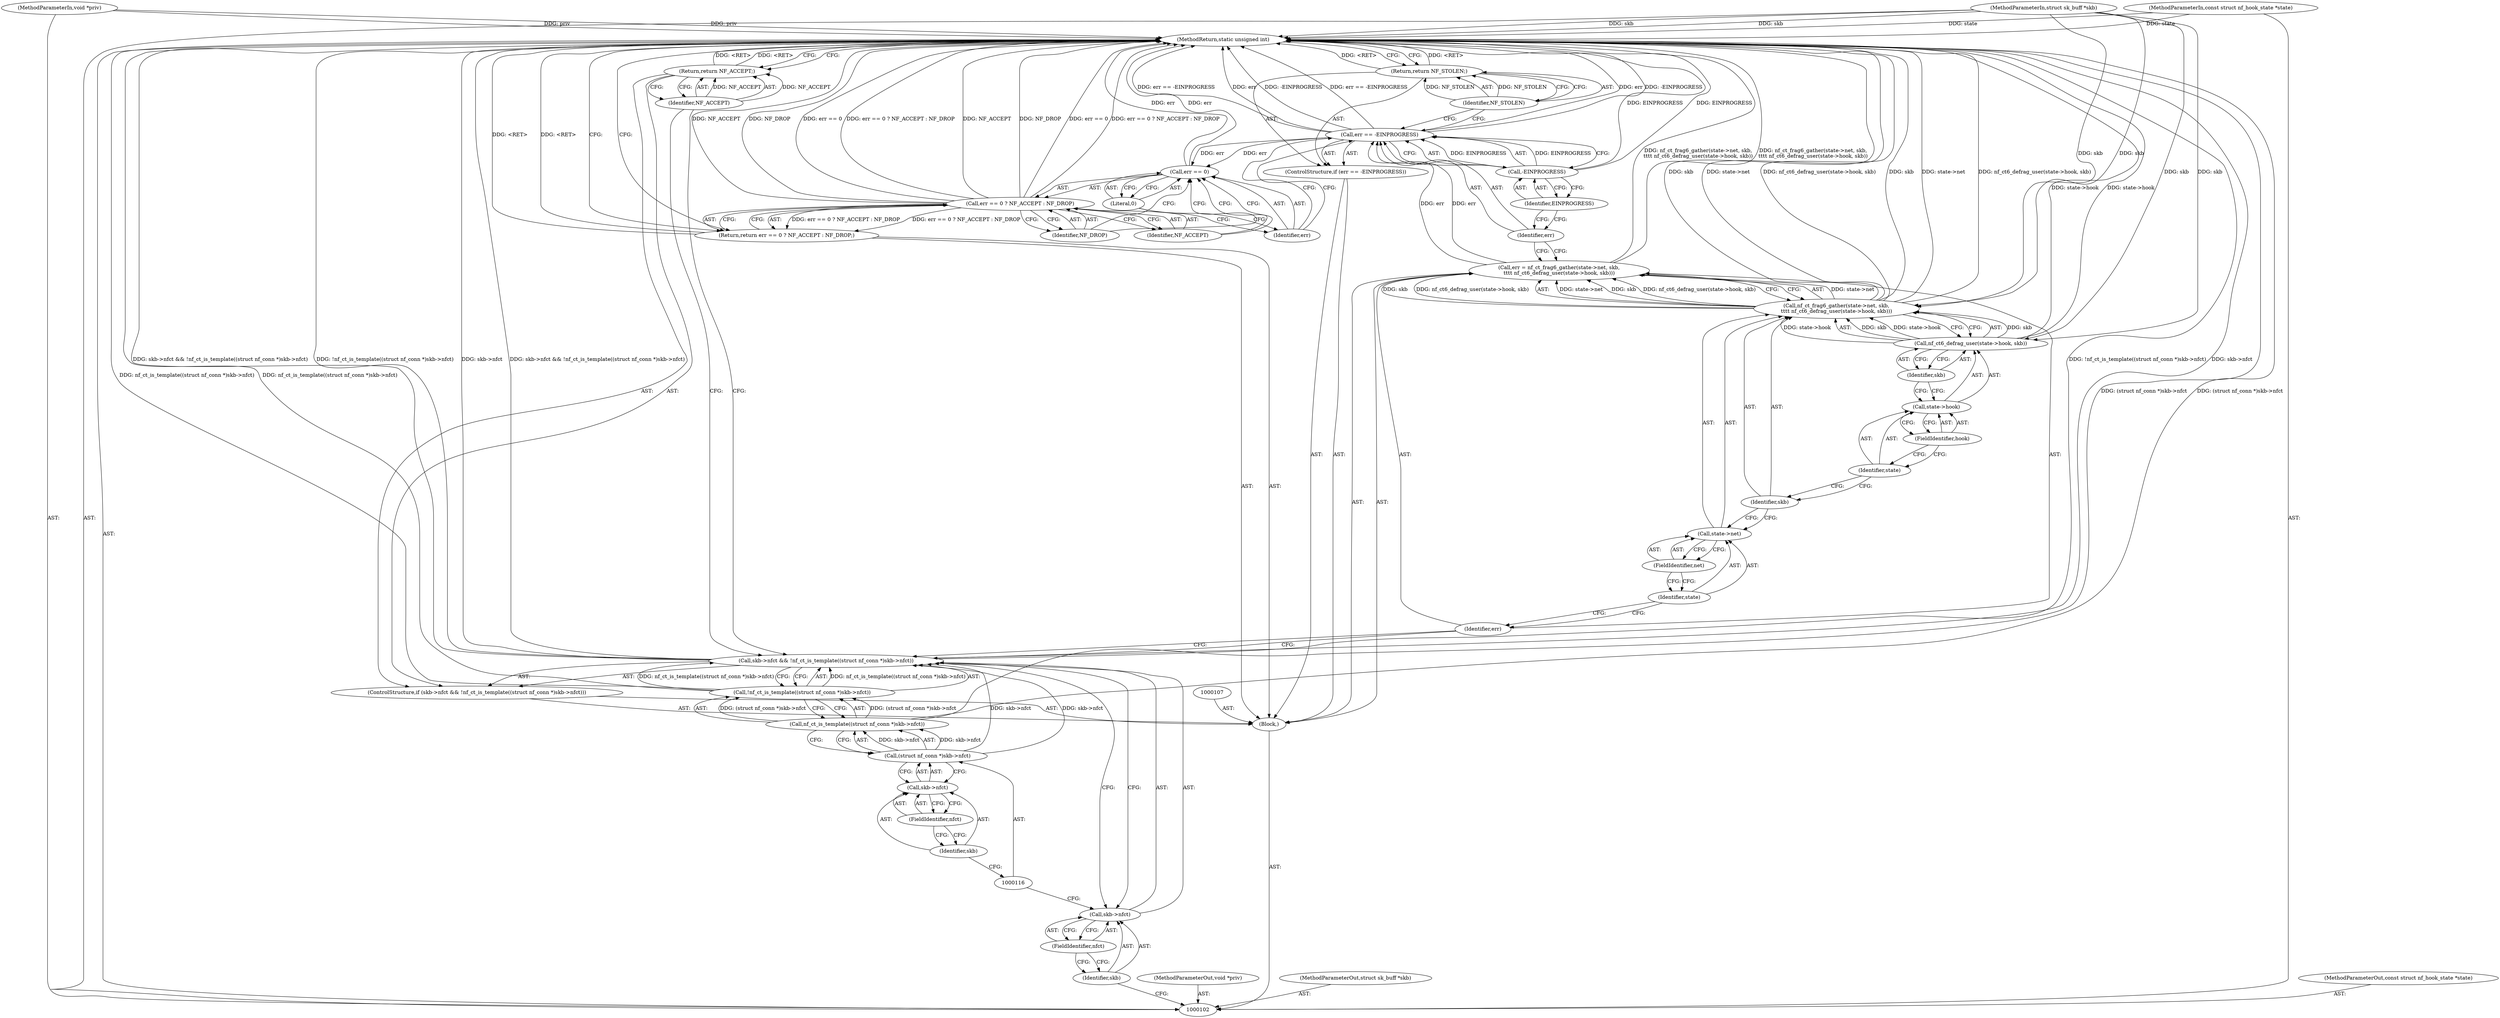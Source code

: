 digraph "0_linux_9b57da0630c9fd36ed7a20fc0f98dc82cc0777fa_0" {
"1000148" [label="(MethodReturn,static unsigned int)"];
"1000103" [label="(MethodParameterIn,void *priv)"];
"1000211" [label="(MethodParameterOut,void *priv)"];
"1000120" [label="(Return,return NF_ACCEPT;)"];
"1000121" [label="(Identifier,NF_ACCEPT)"];
"1000122" [label="(Call,err = nf_ct_frag6_gather(state->net, skb,\n\t\t\t\t nf_ct6_defrag_user(state->hook, skb)))"];
"1000123" [label="(Identifier,err)"];
"1000125" [label="(Call,state->net)"];
"1000126" [label="(Identifier,state)"];
"1000127" [label="(FieldIdentifier,net)"];
"1000128" [label="(Identifier,skb)"];
"1000124" [label="(Call,nf_ct_frag6_gather(state->net, skb,\n\t\t\t\t nf_ct6_defrag_user(state->hook, skb)))"];
"1000130" [label="(Call,state->hook)"];
"1000131" [label="(Identifier,state)"];
"1000132" [label="(FieldIdentifier,hook)"];
"1000133" [label="(Identifier,skb)"];
"1000129" [label="(Call,nf_ct6_defrag_user(state->hook, skb))"];
"1000137" [label="(Call,-EINPROGRESS)"];
"1000138" [label="(Identifier,EINPROGRESS)"];
"1000134" [label="(ControlStructure,if (err == -EINPROGRESS))"];
"1000135" [label="(Call,err == -EINPROGRESS)"];
"1000136" [label="(Identifier,err)"];
"1000140" [label="(Identifier,NF_STOLEN)"];
"1000139" [label="(Return,return NF_STOLEN;)"];
"1000141" [label="(Return,return err == 0 ? NF_ACCEPT : NF_DROP;)"];
"1000145" [label="(Literal,0)"];
"1000146" [label="(Identifier,NF_ACCEPT)"];
"1000147" [label="(Identifier,NF_DROP)"];
"1000142" [label="(Call,err == 0 ? NF_ACCEPT : NF_DROP)"];
"1000143" [label="(Call,err == 0)"];
"1000144" [label="(Identifier,err)"];
"1000104" [label="(MethodParameterIn,struct sk_buff *skb)"];
"1000212" [label="(MethodParameterOut,struct sk_buff *skb)"];
"1000105" [label="(MethodParameterIn,const struct nf_hook_state *state)"];
"1000213" [label="(MethodParameterOut,const struct nf_hook_state *state)"];
"1000106" [label="(Block,)"];
"1000108" [label="(ControlStructure,if (skb->nfct && !nf_ct_is_template((struct nf_conn *)skb->nfct)))"];
"1000112" [label="(FieldIdentifier,nfct)"];
"1000113" [label="(Call,!nf_ct_is_template((struct nf_conn *)skb->nfct))"];
"1000114" [label="(Call,nf_ct_is_template((struct nf_conn *)skb->nfct))"];
"1000115" [label="(Call,(struct nf_conn *)skb->nfct)"];
"1000109" [label="(Call,skb->nfct && !nf_ct_is_template((struct nf_conn *)skb->nfct))"];
"1000110" [label="(Call,skb->nfct)"];
"1000111" [label="(Identifier,skb)"];
"1000117" [label="(Call,skb->nfct)"];
"1000118" [label="(Identifier,skb)"];
"1000119" [label="(FieldIdentifier,nfct)"];
"1000148" -> "1000102"  [label="AST: "];
"1000148" -> "1000120"  [label="CFG: "];
"1000148" -> "1000139"  [label="CFG: "];
"1000148" -> "1000141"  [label="CFG: "];
"1000139" -> "1000148"  [label="DDG: <RET>"];
"1000120" -> "1000148"  [label="DDG: <RET>"];
"1000129" -> "1000148"  [label="DDG: state->hook"];
"1000142" -> "1000148"  [label="DDG: err == 0 ? NF_ACCEPT : NF_DROP"];
"1000142" -> "1000148"  [label="DDG: NF_ACCEPT"];
"1000142" -> "1000148"  [label="DDG: NF_DROP"];
"1000142" -> "1000148"  [label="DDG: err == 0"];
"1000124" -> "1000148"  [label="DDG: state->net"];
"1000124" -> "1000148"  [label="DDG: nf_ct6_defrag_user(state->hook, skb)"];
"1000124" -> "1000148"  [label="DDG: skb"];
"1000104" -> "1000148"  [label="DDG: skb"];
"1000105" -> "1000148"  [label="DDG: state"];
"1000113" -> "1000148"  [label="DDG: nf_ct_is_template((struct nf_conn *)skb->nfct)"];
"1000114" -> "1000148"  [label="DDG: (struct nf_conn *)skb->nfct"];
"1000122" -> "1000148"  [label="DDG: nf_ct_frag6_gather(state->net, skb,\n\t\t\t\t nf_ct6_defrag_user(state->hook, skb))"];
"1000103" -> "1000148"  [label="DDG: priv"];
"1000143" -> "1000148"  [label="DDG: err"];
"1000135" -> "1000148"  [label="DDG: err == -EINPROGRESS"];
"1000135" -> "1000148"  [label="DDG: err"];
"1000135" -> "1000148"  [label="DDG: -EINPROGRESS"];
"1000109" -> "1000148"  [label="DDG: !nf_ct_is_template((struct nf_conn *)skb->nfct)"];
"1000109" -> "1000148"  [label="DDG: skb->nfct"];
"1000109" -> "1000148"  [label="DDG: skb->nfct && !nf_ct_is_template((struct nf_conn *)skb->nfct)"];
"1000137" -> "1000148"  [label="DDG: EINPROGRESS"];
"1000141" -> "1000148"  [label="DDG: <RET>"];
"1000103" -> "1000102"  [label="AST: "];
"1000103" -> "1000148"  [label="DDG: priv"];
"1000211" -> "1000102"  [label="AST: "];
"1000120" -> "1000108"  [label="AST: "];
"1000120" -> "1000121"  [label="CFG: "];
"1000121" -> "1000120"  [label="AST: "];
"1000148" -> "1000120"  [label="CFG: "];
"1000120" -> "1000148"  [label="DDG: <RET>"];
"1000121" -> "1000120"  [label="DDG: NF_ACCEPT"];
"1000121" -> "1000120"  [label="AST: "];
"1000121" -> "1000109"  [label="CFG: "];
"1000120" -> "1000121"  [label="CFG: "];
"1000121" -> "1000120"  [label="DDG: NF_ACCEPT"];
"1000122" -> "1000106"  [label="AST: "];
"1000122" -> "1000124"  [label="CFG: "];
"1000123" -> "1000122"  [label="AST: "];
"1000124" -> "1000122"  [label="AST: "];
"1000136" -> "1000122"  [label="CFG: "];
"1000122" -> "1000148"  [label="DDG: nf_ct_frag6_gather(state->net, skb,\n\t\t\t\t nf_ct6_defrag_user(state->hook, skb))"];
"1000124" -> "1000122"  [label="DDG: state->net"];
"1000124" -> "1000122"  [label="DDG: skb"];
"1000124" -> "1000122"  [label="DDG: nf_ct6_defrag_user(state->hook, skb)"];
"1000122" -> "1000135"  [label="DDG: err"];
"1000123" -> "1000122"  [label="AST: "];
"1000123" -> "1000109"  [label="CFG: "];
"1000126" -> "1000123"  [label="CFG: "];
"1000125" -> "1000124"  [label="AST: "];
"1000125" -> "1000127"  [label="CFG: "];
"1000126" -> "1000125"  [label="AST: "];
"1000127" -> "1000125"  [label="AST: "];
"1000128" -> "1000125"  [label="CFG: "];
"1000126" -> "1000125"  [label="AST: "];
"1000126" -> "1000123"  [label="CFG: "];
"1000127" -> "1000126"  [label="CFG: "];
"1000127" -> "1000125"  [label="AST: "];
"1000127" -> "1000126"  [label="CFG: "];
"1000125" -> "1000127"  [label="CFG: "];
"1000128" -> "1000124"  [label="AST: "];
"1000128" -> "1000125"  [label="CFG: "];
"1000131" -> "1000128"  [label="CFG: "];
"1000124" -> "1000122"  [label="AST: "];
"1000124" -> "1000129"  [label="CFG: "];
"1000125" -> "1000124"  [label="AST: "];
"1000128" -> "1000124"  [label="AST: "];
"1000129" -> "1000124"  [label="AST: "];
"1000122" -> "1000124"  [label="CFG: "];
"1000124" -> "1000148"  [label="DDG: state->net"];
"1000124" -> "1000148"  [label="DDG: nf_ct6_defrag_user(state->hook, skb)"];
"1000124" -> "1000148"  [label="DDG: skb"];
"1000124" -> "1000122"  [label="DDG: state->net"];
"1000124" -> "1000122"  [label="DDG: skb"];
"1000124" -> "1000122"  [label="DDG: nf_ct6_defrag_user(state->hook, skb)"];
"1000129" -> "1000124"  [label="DDG: skb"];
"1000129" -> "1000124"  [label="DDG: state->hook"];
"1000104" -> "1000124"  [label="DDG: skb"];
"1000130" -> "1000129"  [label="AST: "];
"1000130" -> "1000132"  [label="CFG: "];
"1000131" -> "1000130"  [label="AST: "];
"1000132" -> "1000130"  [label="AST: "];
"1000133" -> "1000130"  [label="CFG: "];
"1000131" -> "1000130"  [label="AST: "];
"1000131" -> "1000128"  [label="CFG: "];
"1000132" -> "1000131"  [label="CFG: "];
"1000132" -> "1000130"  [label="AST: "];
"1000132" -> "1000131"  [label="CFG: "];
"1000130" -> "1000132"  [label="CFG: "];
"1000133" -> "1000129"  [label="AST: "];
"1000133" -> "1000130"  [label="CFG: "];
"1000129" -> "1000133"  [label="CFG: "];
"1000129" -> "1000124"  [label="AST: "];
"1000129" -> "1000133"  [label="CFG: "];
"1000130" -> "1000129"  [label="AST: "];
"1000133" -> "1000129"  [label="AST: "];
"1000124" -> "1000129"  [label="CFG: "];
"1000129" -> "1000148"  [label="DDG: state->hook"];
"1000129" -> "1000124"  [label="DDG: skb"];
"1000129" -> "1000124"  [label="DDG: state->hook"];
"1000104" -> "1000129"  [label="DDG: skb"];
"1000137" -> "1000135"  [label="AST: "];
"1000137" -> "1000138"  [label="CFG: "];
"1000138" -> "1000137"  [label="AST: "];
"1000135" -> "1000137"  [label="CFG: "];
"1000137" -> "1000148"  [label="DDG: EINPROGRESS"];
"1000137" -> "1000135"  [label="DDG: EINPROGRESS"];
"1000138" -> "1000137"  [label="AST: "];
"1000138" -> "1000136"  [label="CFG: "];
"1000137" -> "1000138"  [label="CFG: "];
"1000134" -> "1000106"  [label="AST: "];
"1000135" -> "1000134"  [label="AST: "];
"1000139" -> "1000134"  [label="AST: "];
"1000135" -> "1000134"  [label="AST: "];
"1000135" -> "1000137"  [label="CFG: "];
"1000136" -> "1000135"  [label="AST: "];
"1000137" -> "1000135"  [label="AST: "];
"1000140" -> "1000135"  [label="CFG: "];
"1000144" -> "1000135"  [label="CFG: "];
"1000135" -> "1000148"  [label="DDG: err == -EINPROGRESS"];
"1000135" -> "1000148"  [label="DDG: err"];
"1000135" -> "1000148"  [label="DDG: -EINPROGRESS"];
"1000122" -> "1000135"  [label="DDG: err"];
"1000137" -> "1000135"  [label="DDG: EINPROGRESS"];
"1000135" -> "1000143"  [label="DDG: err"];
"1000136" -> "1000135"  [label="AST: "];
"1000136" -> "1000122"  [label="CFG: "];
"1000138" -> "1000136"  [label="CFG: "];
"1000140" -> "1000139"  [label="AST: "];
"1000140" -> "1000135"  [label="CFG: "];
"1000139" -> "1000140"  [label="CFG: "];
"1000140" -> "1000139"  [label="DDG: NF_STOLEN"];
"1000139" -> "1000134"  [label="AST: "];
"1000139" -> "1000140"  [label="CFG: "];
"1000140" -> "1000139"  [label="AST: "];
"1000148" -> "1000139"  [label="CFG: "];
"1000139" -> "1000148"  [label="DDG: <RET>"];
"1000140" -> "1000139"  [label="DDG: NF_STOLEN"];
"1000141" -> "1000106"  [label="AST: "];
"1000141" -> "1000142"  [label="CFG: "];
"1000142" -> "1000141"  [label="AST: "];
"1000148" -> "1000141"  [label="CFG: "];
"1000141" -> "1000148"  [label="DDG: <RET>"];
"1000142" -> "1000141"  [label="DDG: err == 0 ? NF_ACCEPT : NF_DROP"];
"1000145" -> "1000143"  [label="AST: "];
"1000145" -> "1000144"  [label="CFG: "];
"1000143" -> "1000145"  [label="CFG: "];
"1000146" -> "1000142"  [label="AST: "];
"1000146" -> "1000143"  [label="CFG: "];
"1000142" -> "1000146"  [label="CFG: "];
"1000147" -> "1000142"  [label="AST: "];
"1000147" -> "1000143"  [label="CFG: "];
"1000142" -> "1000147"  [label="CFG: "];
"1000142" -> "1000141"  [label="AST: "];
"1000142" -> "1000146"  [label="CFG: "];
"1000142" -> "1000147"  [label="CFG: "];
"1000143" -> "1000142"  [label="AST: "];
"1000146" -> "1000142"  [label="AST: "];
"1000147" -> "1000142"  [label="AST: "];
"1000141" -> "1000142"  [label="CFG: "];
"1000142" -> "1000148"  [label="DDG: err == 0 ? NF_ACCEPT : NF_DROP"];
"1000142" -> "1000148"  [label="DDG: NF_ACCEPT"];
"1000142" -> "1000148"  [label="DDG: NF_DROP"];
"1000142" -> "1000148"  [label="DDG: err == 0"];
"1000142" -> "1000141"  [label="DDG: err == 0 ? NF_ACCEPT : NF_DROP"];
"1000143" -> "1000142"  [label="AST: "];
"1000143" -> "1000145"  [label="CFG: "];
"1000144" -> "1000143"  [label="AST: "];
"1000145" -> "1000143"  [label="AST: "];
"1000146" -> "1000143"  [label="CFG: "];
"1000147" -> "1000143"  [label="CFG: "];
"1000143" -> "1000148"  [label="DDG: err"];
"1000135" -> "1000143"  [label="DDG: err"];
"1000144" -> "1000143"  [label="AST: "];
"1000144" -> "1000135"  [label="CFG: "];
"1000145" -> "1000144"  [label="CFG: "];
"1000104" -> "1000102"  [label="AST: "];
"1000104" -> "1000148"  [label="DDG: skb"];
"1000104" -> "1000124"  [label="DDG: skb"];
"1000104" -> "1000129"  [label="DDG: skb"];
"1000212" -> "1000102"  [label="AST: "];
"1000105" -> "1000102"  [label="AST: "];
"1000105" -> "1000148"  [label="DDG: state"];
"1000213" -> "1000102"  [label="AST: "];
"1000106" -> "1000102"  [label="AST: "];
"1000107" -> "1000106"  [label="AST: "];
"1000108" -> "1000106"  [label="AST: "];
"1000122" -> "1000106"  [label="AST: "];
"1000134" -> "1000106"  [label="AST: "];
"1000141" -> "1000106"  [label="AST: "];
"1000108" -> "1000106"  [label="AST: "];
"1000109" -> "1000108"  [label="AST: "];
"1000120" -> "1000108"  [label="AST: "];
"1000112" -> "1000110"  [label="AST: "];
"1000112" -> "1000111"  [label="CFG: "];
"1000110" -> "1000112"  [label="CFG: "];
"1000113" -> "1000109"  [label="AST: "];
"1000113" -> "1000114"  [label="CFG: "];
"1000114" -> "1000113"  [label="AST: "];
"1000109" -> "1000113"  [label="CFG: "];
"1000113" -> "1000148"  [label="DDG: nf_ct_is_template((struct nf_conn *)skb->nfct)"];
"1000113" -> "1000109"  [label="DDG: nf_ct_is_template((struct nf_conn *)skb->nfct)"];
"1000114" -> "1000113"  [label="DDG: (struct nf_conn *)skb->nfct"];
"1000114" -> "1000113"  [label="AST: "];
"1000114" -> "1000115"  [label="CFG: "];
"1000115" -> "1000114"  [label="AST: "];
"1000113" -> "1000114"  [label="CFG: "];
"1000114" -> "1000148"  [label="DDG: (struct nf_conn *)skb->nfct"];
"1000114" -> "1000113"  [label="DDG: (struct nf_conn *)skb->nfct"];
"1000115" -> "1000114"  [label="DDG: skb->nfct"];
"1000115" -> "1000114"  [label="AST: "];
"1000115" -> "1000117"  [label="CFG: "];
"1000116" -> "1000115"  [label="AST: "];
"1000117" -> "1000115"  [label="AST: "];
"1000114" -> "1000115"  [label="CFG: "];
"1000115" -> "1000109"  [label="DDG: skb->nfct"];
"1000115" -> "1000114"  [label="DDG: skb->nfct"];
"1000109" -> "1000108"  [label="AST: "];
"1000109" -> "1000110"  [label="CFG: "];
"1000109" -> "1000113"  [label="CFG: "];
"1000110" -> "1000109"  [label="AST: "];
"1000113" -> "1000109"  [label="AST: "];
"1000121" -> "1000109"  [label="CFG: "];
"1000123" -> "1000109"  [label="CFG: "];
"1000109" -> "1000148"  [label="DDG: !nf_ct_is_template((struct nf_conn *)skb->nfct)"];
"1000109" -> "1000148"  [label="DDG: skb->nfct"];
"1000109" -> "1000148"  [label="DDG: skb->nfct && !nf_ct_is_template((struct nf_conn *)skb->nfct)"];
"1000115" -> "1000109"  [label="DDG: skb->nfct"];
"1000113" -> "1000109"  [label="DDG: nf_ct_is_template((struct nf_conn *)skb->nfct)"];
"1000110" -> "1000109"  [label="AST: "];
"1000110" -> "1000112"  [label="CFG: "];
"1000111" -> "1000110"  [label="AST: "];
"1000112" -> "1000110"  [label="AST: "];
"1000116" -> "1000110"  [label="CFG: "];
"1000109" -> "1000110"  [label="CFG: "];
"1000111" -> "1000110"  [label="AST: "];
"1000111" -> "1000102"  [label="CFG: "];
"1000112" -> "1000111"  [label="CFG: "];
"1000117" -> "1000115"  [label="AST: "];
"1000117" -> "1000119"  [label="CFG: "];
"1000118" -> "1000117"  [label="AST: "];
"1000119" -> "1000117"  [label="AST: "];
"1000115" -> "1000117"  [label="CFG: "];
"1000118" -> "1000117"  [label="AST: "];
"1000118" -> "1000116"  [label="CFG: "];
"1000119" -> "1000118"  [label="CFG: "];
"1000119" -> "1000117"  [label="AST: "];
"1000119" -> "1000118"  [label="CFG: "];
"1000117" -> "1000119"  [label="CFG: "];
}
